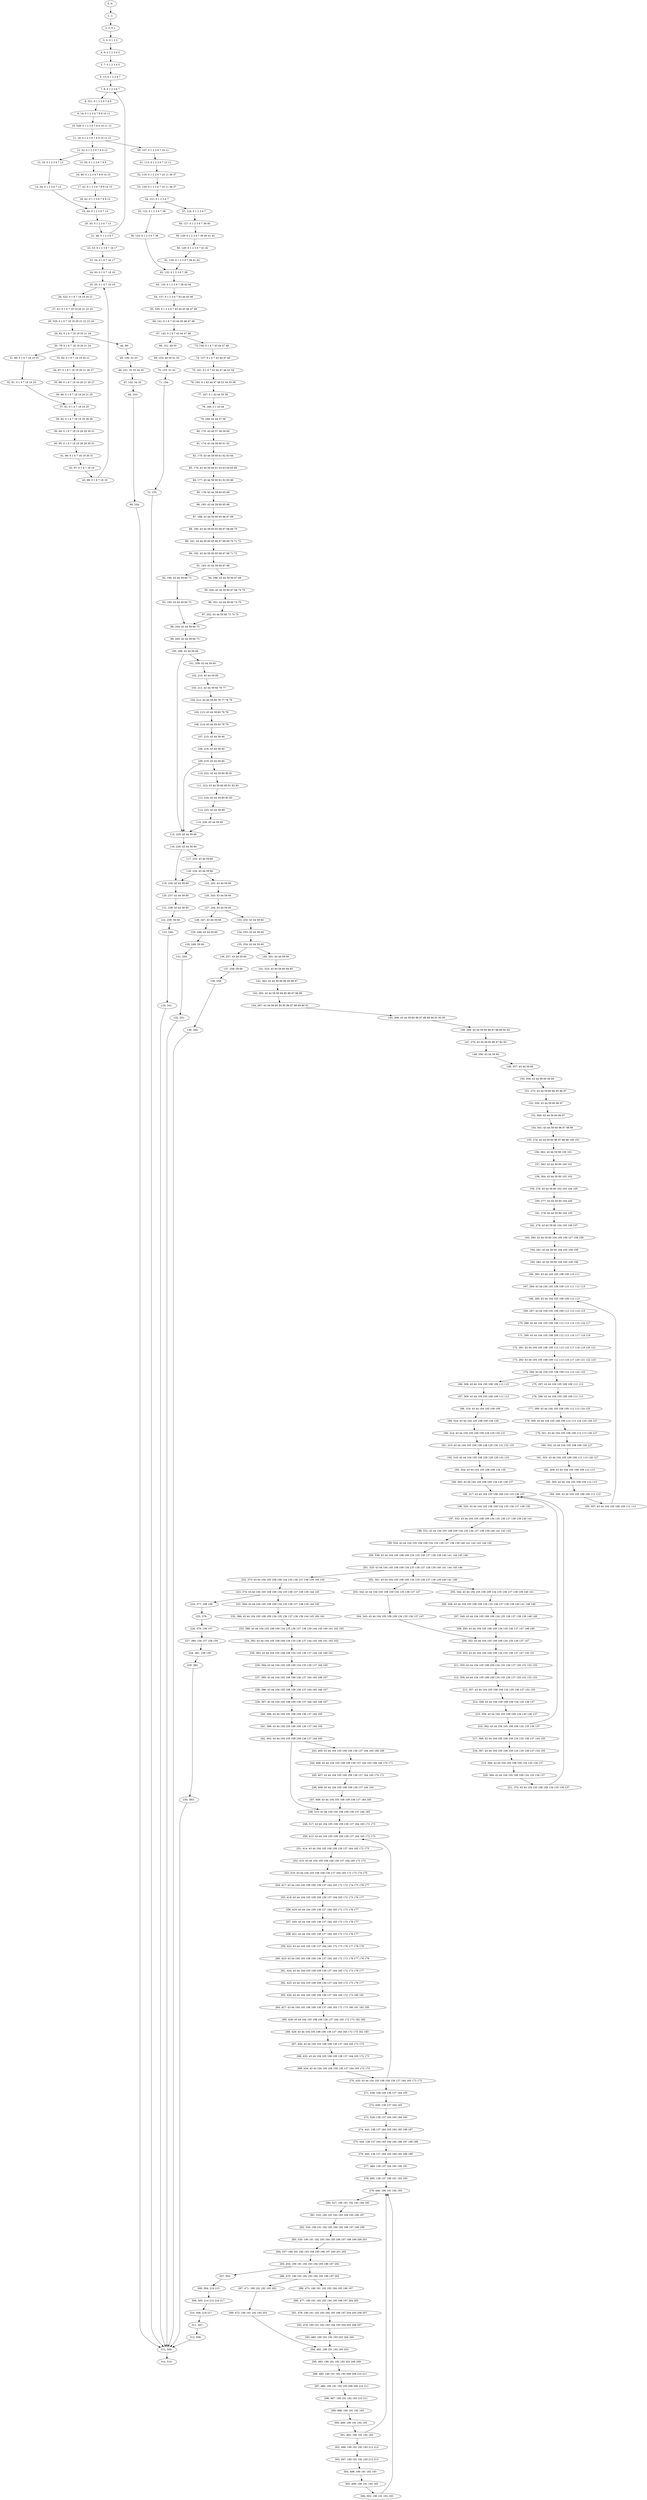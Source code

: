 digraph G {
0[label="0, 0: "];
1[label="1, 1: "];
2[label="2, 2: 0 1 "];
3[label="3, 5: 0 1 2 3 "];
4[label="4, 6: 0 1 2 3 4 5 "];
5[label="5, 7: 0 1 2 3 4 5 "];
6[label="6, 13: 0 1 2 3 6 7 "];
7[label="7, 8: 0 1 2 3 6 7 "];
8[label="8, 521: 0 1 2 3 6 7 8 9 "];
9[label="9, 14: 0 1 2 3 6 7 8 9 10 11 "];
10[label="10, 528: 0 1 2 3 6 7 8 9 10 11 12 "];
11[label="11, 16: 0 1 2 3 6 7 8 9 10 11 12 "];
12[label="12, 32: 0 1 2 3 6 7 8 9 12 "];
13[label="13, 33: 0 1 2 3 6 7 13 "];
14[label="14, 34: 0 1 2 3 6 7 13 "];
15[label="15, 35: 0 1 2 3 6 7 8 9 "];
16[label="16, 40: 0 1 2 3 6 7 8 9 14 15 "];
17[label="17, 41: 0 1 2 3 6 7 8 9 14 15 "];
18[label="18, 42: 0 1 2 3 6 7 8 9 13 "];
19[label="19, 44: 0 1 2 3 6 7 13 "];
20[label="20, 45: 0 1 2 3 6 7 13 "];
21[label="21, 46: 0 1 2 3 6 7 "];
22[label="22, 53: 0 1 2 3 6 7 16 17 "];
23[label="23, 54: 0 1 6 7 16 17 "];
24[label="24, 93: 0 1 6 7 18 19 "];
25[label="25, 55: 0 1 6 7 18 19 "];
26[label="26, 522: 0 1 6 7 18 19 20 21 "];
27[label="27, 61: 0 1 6 7 18 19 20 21 22 23 "];
28[label="28, 529: 0 1 6 7 18 19 20 21 22 23 24 "];
29[label="29, 63: 0 1 6 7 18 19 20 21 24 "];
30[label="30, 79: 0 1 6 7 18 19 20 21 24 "];
31[label="31, 80: 0 1 6 7 18 19 25 "];
32[label="32, 81: 0 1 6 7 18 19 25 "];
33[label="33, 82: 0 1 6 7 18 19 20 21 "];
34[label="34, 87: 0 1 6 7 18 19 20 21 26 27 "];
35[label="35, 88: 0 1 6 7 18 19 20 21 26 27 "];
36[label="36, 89: 0 1 6 7 18 19 20 21 25 "];
37[label="37, 91: 0 1 6 7 18 19 25 "];
38[label="38, 92: 0 1 6 7 18 19 25 28 29 "];
39[label="39, 94: 0 1 6 7 18 19 28 29 30 31 "];
40[label="40, 95: 0 1 6 7 18 19 28 29 30 31 "];
41[label="41, 96: 0 1 6 7 18 19 30 31 "];
42[label="42, 97: 0 1 6 7 18 19 "];
43[label="43, 98: 0 1 6 7 18 19 "];
44[label="44, 99: "];
45[label="45, 100: 32 33 "];
46[label="46, 101: 32 33 34 35 "];
47[label="47, 102: 34 35 "];
48[label="48, 103: "];
49[label="49, 104: "];
50[label="50, 107: 0 1 2 3 6 7 10 11 "];
51[label="51, 113: 0 1 2 3 6 7 10 11 "];
52[label="52, 119: 0 1 2 3 6 7 10 11 36 37 "];
53[label="53, 120: 0 1 2 3 6 7 10 11 36 37 "];
54[label="54, 121: 0 1 2 3 6 7 "];
55[label="55, 122: 0 1 2 3 6 7 38 "];
56[label="56, 123: 0 1 2 3 6 7 38 "];
57[label="57, 124: 0 1 2 3 6 7 "];
58[label="58, 127: 0 1 2 3 6 7 39 40 "];
59[label="59, 128: 0 1 2 3 6 7 39 40 41 42 "];
60[label="60, 129: 0 1 2 3 6 7 41 42 "];
61[label="61, 130: 0 1 2 3 6 7 38 41 42 "];
62[label="62, 132: 0 1 2 3 6 7 38 "];
63[label="63, 133: 0 1 2 3 6 7 38 43 44 "];
64[label="64, 137: 0 1 2 3 6 7 43 44 45 46 "];
65[label="65, 520: 0 1 2 3 6 7 43 44 45 46 47 48 "];
66[label="66, 141: 0 1 6 7 43 44 45 46 47 48 "];
67[label="67, 142: 0 1 6 7 43 44 47 48 "];
68[label="68, 151: 49 50 "];
69[label="69, 152: 49 50 51 52 "];
70[label="70, 153: 51 52 "];
71[label="71, 154: "];
72[label="72, 155: "];
73[label="73, 156: 0 1 6 7 43 44 47 48 "];
74[label="74, 157: 0 1 6 7 43 44 47 48 "];
75[label="75, 161: 0 1 6 7 43 44 47 48 53 54 "];
76[label="76, 165: 0 1 43 44 47 48 53 54 55 56 "];
77[label="77, 167: 0 1 43 44 55 56 "];
78[label="78, 168: 0 1 43 44 "];
79[label="79, 169: 43 44 57 58 "];
80[label="80, 170: 43 44 57 58 59 60 "];
81[label="81, 174: 43 44 59 60 61 62 "];
82[label="82, 175: 43 44 59 60 61 62 63 64 "];
83[label="83, 176: 43 44 59 60 61 62 63 64 65 66 "];
84[label="84, 177: 43 44 59 60 61 62 65 66 "];
85[label="85, 178: 43 44 59 60 65 66 "];
86[label="86, 185: 43 44 59 60 65 66 "];
87[label="87, 188: 43 44 59 60 65 66 67 68 "];
88[label="88, 190: 43 44 59 60 65 66 67 68 69 70 "];
89[label="89, 191: 43 44 59 60 65 66 67 68 69 70 71 72 "];
90[label="90, 192: 43 44 59 60 65 66 67 68 71 72 "];
91[label="91, 193: 43 44 59 60 67 68 "];
92[label="92, 194: 43 44 59 60 73 "];
93[label="93, 195: 43 44 59 60 73 "];
94[label="94, 196: 43 44 59 60 67 68 "];
95[label="95, 200: 43 44 59 60 67 68 74 75 "];
96[label="96, 201: 43 44 59 60 74 75 "];
97[label="97, 202: 43 44 59 60 73 74 75 "];
98[label="98, 204: 43 44 59 60 73 "];
99[label="99, 205: 43 44 59 60 73 "];
100[label="100, 206: 43 44 59 60 "];
101[label="101, 209: 43 44 59 60 "];
102[label="102, 210: 43 44 59 60 "];
103[label="103, 211: 43 44 59 60 76 77 "];
104[label="104, 212: 43 44 59 60 76 77 78 79 "];
105[label="105, 213: 43 44 59 60 78 79 "];
106[label="106, 214: 43 44 59 60 78 79 "];
107[label="107, 215: 43 44 59 60 "];
108[label="108, 216: 43 44 59 60 "];
109[label="109, 219: 43 44 59 60 "];
110[label="110, 222: 43 44 59 60 80 81 "];
111[label="111, 223: 43 44 59 60 80 81 82 83 "];
112[label="112, 224: 43 44 59 60 82 83 "];
113[label="113, 225: 43 44 59 60 "];
114[label="114, 226: 43 44 59 60 "];
115[label="115, 229: 43 44 59 60 "];
116[label="116, 230: 43 44 59 60 "];
117[label="117, 233: 43 44 59 60 "];
118[label="118, 234: 43 44 59 60 "];
119[label="119, 236: 43 44 59 60 "];
120[label="120, 237: 43 44 59 60 "];
121[label="121, 238: 43 44 59 60 "];
122[label="122, 239: 59 60 "];
123[label="123, 240: "];
124[label="124, 241: "];
125[label="125, 242: 43 44 59 60 "];
126[label="126, 243: 43 44 59 60 "];
127[label="127, 244: 43 44 59 60 "];
128[label="128, 247: 43 44 59 60 "];
129[label="129, 248: 43 44 59 60 "];
130[label="130, 249: 59 60 "];
131[label="131, 250: "];
132[label="132, 251: "];
133[label="133, 252: 43 44 59 60 "];
134[label="134, 253: 43 44 59 60 "];
135[label="135, 254: 43 44 59 60 "];
136[label="136, 257: 43 44 59 60 "];
137[label="137, 258: 59 60 "];
138[label="138, 259: "];
139[label="139, 260: "];
140[label="140, 261: 43 44 59 60 "];
141[label="141, 523: 43 44 59 60 84 85 "];
142[label="142, 263: 43 44 59 60 84 85 86 87 "];
143[label="143, 265: 43 44 59 60 84 85 86 87 88 89 "];
144[label="144, 267: 43 44 59 60 84 85 86 87 88 89 90 91 "];
145[label="145, 268: 43 44 59 60 86 87 88 89 90 91 92 93 "];
146[label="146, 269: 43 44 59 60 86 87 88 89 92 93 "];
147[label="147, 270: 43 44 59 60 86 87 92 93 "];
148[label="148, 556: 43 44 59 60 "];
149[label="149, 557: 43 44 59 60 "];
150[label="150, 558: 43 44 59 60 94 95 "];
151[label="151, 272: 43 44 59 60 94 95 96 97 "];
152[label="152, 559: 43 44 59 60 96 97 "];
153[label="153, 560: 43 44 59 60 96 97 "];
154[label="154, 561: 43 44 59 60 96 97 98 99 "];
155[label="155, 274: 43 44 59 60 96 97 98 99 100 101 "];
156[label="156, 562: 43 44 59 60 100 101 "];
157[label="157, 563: 43 44 59 60 100 101 "];
158[label="158, 564: 43 44 59 60 102 103 "];
159[label="159, 276: 43 44 59 60 102 103 104 105 "];
160[label="160, 277: 43 44 59 60 104 105 "];
161[label="161, 278: 43 44 59 60 104 105 "];
162[label="162, 279: 43 44 59 60 104 105 106 107 "];
163[label="163, 280: 43 44 59 60 104 105 106 107 108 109 "];
164[label="164, 281: 43 44 59 60 104 105 108 109 "];
165[label="165, 282: 43 44 59 60 104 105 108 109 "];
166[label="166, 283: 43 44 104 105 108 109 110 111 "];
167[label="167, 284: 43 44 104 105 108 109 110 111 112 113 "];
168[label="168, 285: 43 44 104 105 108 109 112 113 "];
169[label="169, 287: 43 44 104 105 108 109 112 113 114 115 "];
170[label="170, 288: 43 44 104 105 108 109 112 113 114 115 116 117 "];
171[label="171, 290: 43 44 104 105 108 109 112 113 116 117 118 119 "];
172[label="172, 291: 43 44 104 105 108 109 112 113 116 117 118 119 120 121 "];
173[label="173, 292: 43 44 104 105 108 109 112 113 116 117 120 121 122 123 "];
174[label="174, 294: 43 44 104 105 108 109 112 113 122 123 "];
175[label="175, 297: 43 44 104 105 108 109 112 113 "];
176[label="176, 298: 43 44 104 105 108 109 112 113 "];
177[label="177, 299: 43 44 104 105 108 109 112 113 124 125 "];
178[label="178, 300: 43 44 104 105 108 109 112 113 124 125 126 127 "];
179[label="179, 301: 43 44 104 105 108 109 112 113 126 127 "];
180[label="180, 302: 43 44 104 105 108 109 126 127 "];
181[label="181, 303: 43 44 104 105 108 109 112 113 126 127 "];
182[label="182, 304: 43 44 104 105 108 109 112 113 "];
183[label="183, 305: 43 44 104 105 108 109 112 113 "];
184[label="184, 306: 43 44 104 105 108 109 112 113 "];
185[label="185, 307: 43 44 104 105 108 109 112 113 "];
186[label="186, 308: 43 44 104 105 108 109 112 113 "];
187[label="187, 309: 43 44 104 105 108 109 112 113 "];
188[label="188, 310: 43 44 104 105 108 109 "];
189[label="189, 524: 43 44 104 105 108 109 128 129 "];
190[label="190, 314: 43 44 104 105 108 109 128 129 130 131 "];
191[label="191, 315: 43 44 104 105 108 109 128 129 130 131 132 133 "];
192[label="192, 316: 43 44 104 105 108 109 128 129 132 133 "];
193[label="193, 354: 43 44 104 105 108 109 134 135 "];
194[label="194, 365: 43 44 104 105 108 109 134 135 136 137 "];
195[label="195, 317: 43 44 104 105 108 109 134 135 136 137 "];
196[label="196, 525: 43 44 104 105 108 109 134 135 136 137 138 139 "];
197[label="197, 532: 43 44 104 105 108 109 134 135 136 137 138 139 140 141 "];
198[label="198, 531: 43 44 104 105 108 109 134 135 136 137 138 139 140 141 142 143 "];
199[label="199, 534: 43 44 104 105 108 109 134 135 136 137 138 139 140 141 142 143 144 145 "];
200[label="200, 536: 43 44 104 105 108 109 134 135 136 137 138 139 140 141 144 145 146 "];
201[label="201, 325: 43 44 104 105 108 109 134 135 136 137 138 139 140 141 144 145 146 "];
202[label="202, 341: 43 44 104 105 108 109 134 135 136 137 138 139 140 141 146 "];
203[label="203, 342: 43 44 104 105 108 109 134 135 136 137 147 "];
204[label="204, 343: 43 44 104 105 108 109 134 135 136 137 147 "];
205[label="205, 344: 43 44 104 105 108 109 134 135 136 137 138 139 140 141 "];
206[label="206, 348: 43 44 104 105 108 109 134 135 136 137 138 139 140 141 148 149 "];
207[label="207, 349: 43 44 104 105 108 109 134 135 136 137 138 139 148 149 "];
208[label="208, 350: 43 44 104 105 108 109 134 135 136 137 147 148 149 "];
209[label="209, 352: 43 44 104 105 108 109 134 135 136 137 147 "];
210[label="210, 353: 43 44 104 105 108 109 134 135 136 137 147 150 151 "];
211[label="211, 355: 43 44 104 105 108 109 134 135 136 137 150 151 152 153 "];
212[label="212, 356: 43 44 104 105 108 109 134 135 136 137 150 151 152 153 "];
213[label="213, 357: 43 44 104 105 108 109 134 135 136 137 152 153 "];
214[label="214, 358: 43 44 104 105 108 109 134 135 136 137 "];
215[label="215, 359: 43 44 104 105 108 109 134 135 136 137 "];
216[label="216, 362: 43 44 104 105 108 109 134 135 136 137 "];
217[label="217, 366: 43 44 104 105 108 109 134 135 136 137 154 155 "];
218[label="218, 367: 43 44 104 105 108 109 134 135 136 137 154 155 "];
219[label="219, 368: 43 44 104 105 108 109 134 135 136 137 "];
220[label="220, 369: 43 44 104 105 108 109 134 135 136 137 "];
221[label="221, 372: 43 44 104 105 108 109 134 135 136 137 "];
222[label="222, 373: 43 44 104 105 108 109 134 135 136 137 138 139 144 145 "];
223[label="223, 374: 43 44 104 105 108 109 134 135 136 137 138 139 144 145 "];
224[label="224, 377: 108 109 "];
225[label="225, 378: "];
226[label="226, 379: 156 157 "];
227[label="227, 380: 156 157 158 159 "];
228[label="228, 381: 158 159 "];
229[label="229, 382: "];
230[label="230, 383: "];
231[label="231, 384: 43 44 104 105 108 109 134 135 136 137 138 139 144 145 "];
232[label="232, 386: 43 44 104 105 108 109 134 135 136 137 138 139 144 145 160 161 "];
233[label="233, 388: 43 44 104 105 108 109 134 135 136 137 138 139 144 145 160 161 162 163 "];
234[label="234, 392: 43 44 104 105 108 109 134 135 136 137 144 145 160 161 162 163 "];
235[label="235, 393: 43 44 104 105 108 109 134 135 136 137 144 145 160 161 "];
236[label="236, 394: 43 44 104 105 108 109 134 135 136 137 164 165 "];
237[label="237, 395: 43 44 104 105 108 109 136 137 164 165 166 167 "];
238[label="238, 396: 43 44 104 105 108 109 136 137 164 165 166 167 "];
239[label="239, 397: 43 44 104 105 108 109 136 137 164 165 166 167 "];
240[label="240, 398: 43 44 104 105 108 109 136 137 164 165 "];
241[label="241, 399: 43 44 104 105 108 109 136 137 164 165 "];
242[label="242, 402: 43 44 104 105 108 109 136 137 164 165 "];
243[label="243, 405: 43 44 104 105 108 109 136 137 164 165 168 169 "];
244[label="244, 406: 43 44 104 105 108 109 136 137 164 165 168 169 170 171 "];
245[label="245, 407: 43 44 104 105 108 109 136 137 164 165 170 171 "];
246[label="246, 408: 43 44 104 105 108 109 136 137 164 165 "];
247[label="247, 409: 43 44 104 105 108 109 136 137 164 165 "];
248[label="248, 515: 43 44 104 105 108 109 136 137 164 165 "];
249[label="249, 517: 43 44 104 105 108 109 136 137 164 165 172 173 "];
250[label="250, 413: 43 44 104 105 108 109 136 137 164 165 172 173 "];
251[label="251, 414: 43 44 104 105 108 109 136 137 164 165 172 173 "];
252[label="252, 415: 43 44 104 105 108 109 136 137 164 165 172 173 "];
253[label="253, 416: 43 44 104 105 108 109 136 137 164 165 172 173 174 175 "];
254[label="254, 417: 43 44 104 105 108 109 136 137 164 165 172 173 174 175 176 177 "];
255[label="255, 418: 43 44 104 105 108 109 136 137 164 165 172 173 176 177 "];
256[label="256, 419: 43 44 104 105 136 137 164 165 172 173 176 177 "];
257[label="257, 420: 43 44 104 105 136 137 164 165 172 173 176 177 "];
258[label="258, 421: 43 44 104 105 136 137 164 165 172 173 176 177 "];
259[label="259, 422: 43 44 104 105 136 137 164 165 172 173 176 177 178 179 "];
260[label="260, 423: 43 44 104 105 108 109 136 137 164 165 172 173 176 177 178 179 "];
261[label="261, 424: 43 44 104 105 108 109 136 137 164 165 172 173 176 177 "];
262[label="262, 425: 43 44 104 105 108 109 136 137 164 165 172 173 176 177 "];
263[label="263, 426: 43 44 104 105 108 109 136 137 164 165 172 173 180 181 "];
264[label="264, 427: 43 44 104 105 108 109 136 137 164 165 172 173 180 181 182 183 "];
265[label="265, 428: 43 44 104 105 108 109 136 137 164 165 172 173 182 183 "];
266[label="266, 429: 43 44 104 105 108 109 136 137 164 165 172 173 182 183 "];
267[label="267, 430: 43 44 104 105 108 109 136 137 164 165 172 173 "];
268[label="268, 432: 43 44 104 105 108 109 136 137 164 165 172 173 "];
269[label="269, 434: 43 44 104 105 108 109 136 137 164 165 172 173 "];
270[label="270, 435: 43 44 104 105 108 109 136 137 164 165 172 173 "];
271[label="271, 438: 108 109 136 137 164 165 "];
272[label="272, 439: 136 137 164 165 "];
273[label="273, 526: 136 137 164 165 184 185 "];
274[label="274, 443: 136 137 164 165 184 185 186 187 "];
275[label="275, 444: 136 137 164 165 184 185 186 187 188 189 "];
276[label="276, 445: 136 137 164 165 184 185 188 189 "];
277[label="277, 484: 136 137 164 165 190 191 "];
278[label="278, 495: 136 137 190 191 192 193 "];
279[label="279, 446: 190 191 192 193 "];
280[label="280, 527: 190 191 192 193 194 195 "];
281[label="281, 533: 190 191 192 193 194 195 196 197 "];
282[label="282, 530: 190 191 192 193 194 195 196 197 198 199 "];
283[label="283, 535: 190 191 192 193 194 195 196 197 198 199 200 201 "];
284[label="284, 537: 190 191 192 193 194 195 196 197 200 201 202 "];
285[label="285, 454: 190 191 192 193 194 195 196 197 202 "];
286[label="286, 470: 190 191 192 193 194 195 196 197 202 "];
287[label="287, 471: 190 191 192 193 203 "];
288[label="288, 472: 190 191 192 193 203 "];
289[label="289, 473: 190 191 192 193 194 195 196 197 "];
290[label="290, 477: 190 191 192 193 194 195 196 197 204 205 "];
291[label="291, 478: 190 191 192 193 194 195 196 197 204 205 206 207 "];
292[label="292, 479: 190 191 192 193 194 195 204 205 206 207 "];
293[label="293, 480: 190 191 192 193 203 204 205 "];
294[label="294, 482: 190 191 192 193 203 "];
295[label="295, 483: 190 191 192 193 203 208 209 "];
296[label="296, 485: 190 191 192 193 208 209 210 211 "];
297[label="297, 486: 190 191 192 193 208 209 210 211 "];
298[label="298, 487: 190 191 192 193 210 211 "];
299[label="299, 488: 190 191 192 193 "];
300[label="300, 489: 190 191 192 193 "];
301[label="301, 492: 190 191 192 193 "];
302[label="302, 496: 190 191 192 193 212 213 "];
303[label="303, 497: 190 191 192 193 212 213 "];
304[label="304, 498: 190 191 192 193 "];
305[label="305, 499: 190 191 192 193 "];
306[label="306, 502: 190 191 192 193 "];
307[label="307, 503: "];
308[label="308, 504: 214 215 "];
309[label="309, 505: 214 215 216 217 "];
310[label="310, 506: 216 217 "];
311[label="311, 507: "];
312[label="312, 508: "];
313[label="313, 509: "];
314[label="314, 510: "];
0->1 ;
1->2 ;
2->3 ;
3->4 ;
4->5 ;
5->6 ;
6->7 ;
7->8 ;
8->9 ;
9->10 ;
10->11 ;
11->12 ;
11->50 ;
12->13 ;
12->15 ;
13->14 ;
14->19 ;
15->16 ;
16->17 ;
17->18 ;
18->19 ;
19->20 ;
20->21 ;
21->22 ;
21->7 ;
22->23 ;
23->24 ;
24->25 ;
25->26 ;
26->27 ;
27->28 ;
28->29 ;
29->30 ;
29->44 ;
30->31 ;
30->33 ;
31->32 ;
32->37 ;
33->34 ;
34->35 ;
35->36 ;
36->37 ;
37->38 ;
38->39 ;
39->40 ;
40->41 ;
41->42 ;
42->43 ;
43->25 ;
44->45 ;
45->46 ;
46->47 ;
47->48 ;
48->49 ;
49->313 ;
50->51 ;
51->52 ;
52->53 ;
53->54 ;
54->55 ;
54->57 ;
55->56 ;
56->62 ;
57->58 ;
58->59 ;
59->60 ;
60->61 ;
61->62 ;
62->63 ;
63->64 ;
64->65 ;
65->66 ;
66->67 ;
67->68 ;
67->73 ;
68->69 ;
69->70 ;
70->71 ;
71->72 ;
72->313 ;
73->74 ;
74->75 ;
75->76 ;
76->77 ;
77->78 ;
78->79 ;
79->80 ;
80->81 ;
81->82 ;
82->83 ;
83->84 ;
84->85 ;
85->86 ;
86->87 ;
87->88 ;
88->89 ;
89->90 ;
90->91 ;
91->92 ;
91->94 ;
92->93 ;
93->98 ;
94->95 ;
95->96 ;
96->97 ;
97->98 ;
98->99 ;
99->100 ;
100->101 ;
100->115 ;
101->102 ;
102->103 ;
103->104 ;
104->105 ;
105->106 ;
106->107 ;
107->108 ;
108->109 ;
109->110 ;
109->115 ;
110->111 ;
111->112 ;
112->113 ;
113->114 ;
114->115 ;
115->116 ;
116->117 ;
116->119 ;
117->118 ;
118->119 ;
118->125 ;
119->120 ;
120->121 ;
121->122 ;
122->123 ;
123->124 ;
124->313 ;
125->126 ;
126->127 ;
127->128 ;
127->133 ;
128->129 ;
129->130 ;
130->131 ;
131->132 ;
132->313 ;
133->134 ;
134->135 ;
135->136 ;
135->140 ;
136->137 ;
137->138 ;
138->139 ;
139->313 ;
140->141 ;
141->142 ;
142->143 ;
143->144 ;
144->145 ;
145->146 ;
146->147 ;
147->148 ;
148->149 ;
149->150 ;
150->151 ;
151->152 ;
152->153 ;
153->154 ;
154->155 ;
155->156 ;
156->157 ;
157->158 ;
158->159 ;
159->160 ;
160->161 ;
161->162 ;
162->163 ;
163->164 ;
164->165 ;
165->166 ;
166->167 ;
167->168 ;
168->169 ;
169->170 ;
170->171 ;
171->172 ;
172->173 ;
173->174 ;
174->175 ;
174->186 ;
175->176 ;
176->177 ;
177->178 ;
178->179 ;
179->180 ;
180->181 ;
181->182 ;
182->183 ;
183->184 ;
184->185 ;
185->168 ;
186->187 ;
187->188 ;
188->189 ;
189->190 ;
190->191 ;
191->192 ;
192->193 ;
193->194 ;
194->195 ;
195->196 ;
196->197 ;
197->198 ;
198->199 ;
199->200 ;
200->201 ;
201->202 ;
201->222 ;
202->203 ;
202->205 ;
203->204 ;
204->209 ;
205->206 ;
206->207 ;
207->208 ;
208->209 ;
209->210 ;
210->211 ;
211->212 ;
212->213 ;
213->214 ;
214->215 ;
215->216 ;
216->217 ;
216->195 ;
217->218 ;
218->219 ;
219->220 ;
220->221 ;
221->195 ;
222->223 ;
223->224 ;
223->231 ;
224->225 ;
225->226 ;
226->227 ;
227->228 ;
228->229 ;
229->230 ;
230->313 ;
231->232 ;
232->233 ;
233->234 ;
234->235 ;
235->236 ;
236->237 ;
237->238 ;
238->239 ;
239->240 ;
240->241 ;
241->242 ;
242->243 ;
242->248 ;
243->244 ;
244->245 ;
245->246 ;
246->247 ;
247->248 ;
248->249 ;
249->250 ;
250->251 ;
251->252 ;
252->253 ;
253->254 ;
254->255 ;
255->256 ;
256->257 ;
257->258 ;
258->259 ;
259->260 ;
260->261 ;
261->262 ;
262->263 ;
263->264 ;
264->265 ;
265->266 ;
266->267 ;
267->268 ;
268->269 ;
269->270 ;
270->271 ;
270->250 ;
271->272 ;
272->273 ;
273->274 ;
274->275 ;
275->276 ;
276->277 ;
277->278 ;
278->279 ;
279->280 ;
280->281 ;
281->282 ;
282->283 ;
283->284 ;
284->285 ;
285->286 ;
285->307 ;
286->287 ;
286->289 ;
287->288 ;
288->294 ;
289->290 ;
290->291 ;
291->292 ;
292->293 ;
293->294 ;
294->295 ;
295->296 ;
296->297 ;
297->298 ;
298->299 ;
299->300 ;
300->301 ;
301->302 ;
301->279 ;
302->303 ;
303->304 ;
304->305 ;
305->306 ;
306->279 ;
307->308 ;
308->309 ;
309->310 ;
310->311 ;
311->312 ;
312->313 ;
313->314 ;
}
